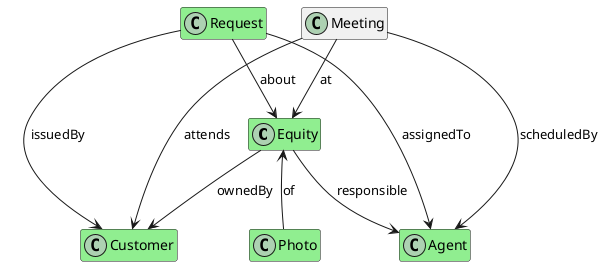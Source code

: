 @startuml

hide members
class Equity #lightgreen
class Photo #lightgreen
class Agent #lightgreen
class Customer #lightgreen
class Request #lightgreen

Equity <-- Photo: of
Equity --> Customer : ownedBy
Equity --> Agent : responsible

Meeting --> Agent : scheduledBy
Meeting --> Customer : attends
Meeting --> Equity : at

Request --> Equity : about
Request --> Customer : issuedBy
Request --> Agent : assignedTo

@enduml